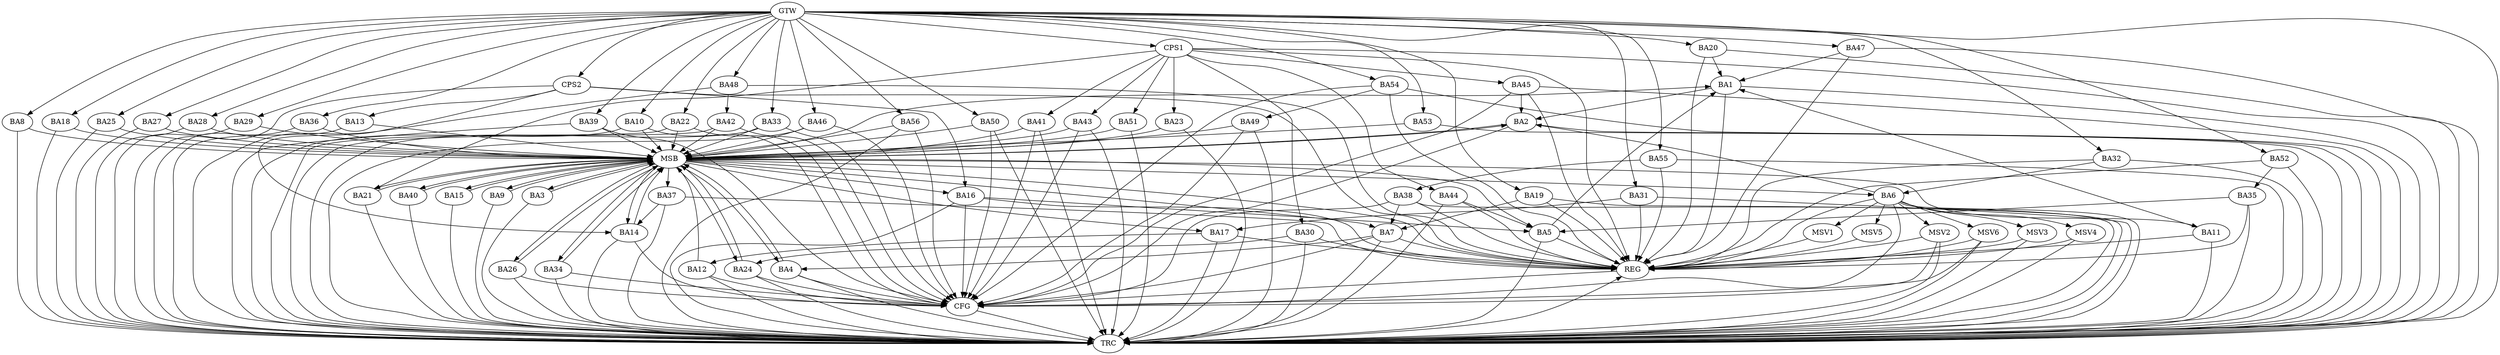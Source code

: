 strict digraph G {
  BA1 [ label="BA1" ];
  BA2 [ label="BA2" ];
  BA3 [ label="BA3" ];
  BA4 [ label="BA4" ];
  BA5 [ label="BA5" ];
  BA6 [ label="BA6" ];
  BA7 [ label="BA7" ];
  BA8 [ label="BA8" ];
  BA9 [ label="BA9" ];
  BA10 [ label="BA10" ];
  BA11 [ label="BA11" ];
  BA12 [ label="BA12" ];
  BA13 [ label="BA13" ];
  BA14 [ label="BA14" ];
  BA15 [ label="BA15" ];
  BA16 [ label="BA16" ];
  BA17 [ label="BA17" ];
  BA18 [ label="BA18" ];
  BA19 [ label="BA19" ];
  BA20 [ label="BA20" ];
  BA21 [ label="BA21" ];
  BA22 [ label="BA22" ];
  BA23 [ label="BA23" ];
  BA24 [ label="BA24" ];
  BA25 [ label="BA25" ];
  BA26 [ label="BA26" ];
  BA27 [ label="BA27" ];
  BA28 [ label="BA28" ];
  BA29 [ label="BA29" ];
  BA30 [ label="BA30" ];
  BA31 [ label="BA31" ];
  BA32 [ label="BA32" ];
  BA33 [ label="BA33" ];
  BA34 [ label="BA34" ];
  BA35 [ label="BA35" ];
  BA36 [ label="BA36" ];
  BA37 [ label="BA37" ];
  BA38 [ label="BA38" ];
  BA39 [ label="BA39" ];
  BA40 [ label="BA40" ];
  BA41 [ label="BA41" ];
  BA42 [ label="BA42" ];
  BA43 [ label="BA43" ];
  BA44 [ label="BA44" ];
  BA45 [ label="BA45" ];
  BA46 [ label="BA46" ];
  BA47 [ label="BA47" ];
  BA48 [ label="BA48" ];
  BA49 [ label="BA49" ];
  BA50 [ label="BA50" ];
  BA51 [ label="BA51" ];
  BA52 [ label="BA52" ];
  BA53 [ label="BA53" ];
  BA54 [ label="BA54" ];
  BA55 [ label="BA55" ];
  BA56 [ label="BA56" ];
  CPS1 [ label="CPS1" ];
  CPS2 [ label="CPS2" ];
  GTW [ label="GTW" ];
  REG [ label="REG" ];
  MSB [ label="MSB" ];
  CFG [ label="CFG" ];
  TRC [ label="TRC" ];
  MSV1 [ label="MSV1" ];
  MSV2 [ label="MSV2" ];
  MSV3 [ label="MSV3" ];
  MSV4 [ label="MSV4" ];
  MSV5 [ label="MSV5" ];
  MSV6 [ label="MSV6" ];
  BA1 -> BA2;
  BA5 -> BA1;
  BA6 -> BA2;
  BA7 -> BA4;
  BA11 -> BA1;
  BA16 -> BA5;
  BA17 -> BA12;
  BA19 -> BA7;
  BA20 -> BA1;
  BA30 -> BA24;
  BA31 -> BA17;
  BA32 -> BA6;
  BA35 -> BA5;
  BA37 -> BA14;
  BA38 -> BA7;
  BA44 -> BA5;
  BA45 -> BA2;
  BA47 -> BA1;
  BA48 -> BA42;
  BA52 -> BA35;
  BA54 -> BA49;
  BA55 -> BA38;
  CPS1 -> BA21;
  CPS1 -> BA23;
  CPS1 -> BA41;
  CPS1 -> BA30;
  CPS1 -> BA44;
  CPS1 -> BA45;
  CPS1 -> BA51;
  CPS1 -> BA43;
  CPS2 -> BA16;
  CPS2 -> BA14;
  CPS2 -> BA13;
  GTW -> BA8;
  GTW -> BA10;
  GTW -> BA18;
  GTW -> BA19;
  GTW -> BA20;
  GTW -> BA22;
  GTW -> BA25;
  GTW -> BA27;
  GTW -> BA28;
  GTW -> BA29;
  GTW -> BA31;
  GTW -> BA32;
  GTW -> BA33;
  GTW -> BA36;
  GTW -> BA39;
  GTW -> BA46;
  GTW -> BA47;
  GTW -> BA48;
  GTW -> BA50;
  GTW -> BA52;
  GTW -> BA53;
  GTW -> BA54;
  GTW -> BA55;
  GTW -> BA56;
  GTW -> CPS1;
  GTW -> CPS2;
  BA1 -> REG;
  BA5 -> REG;
  BA6 -> REG;
  BA7 -> REG;
  BA11 -> REG;
  BA16 -> REG;
  BA17 -> REG;
  BA19 -> REG;
  BA20 -> REG;
  BA30 -> REG;
  BA31 -> REG;
  BA32 -> REG;
  BA35 -> REG;
  BA37 -> REG;
  BA38 -> REG;
  BA44 -> REG;
  BA45 -> REG;
  BA47 -> REG;
  BA48 -> REG;
  BA52 -> REG;
  BA54 -> REG;
  BA55 -> REG;
  CPS1 -> REG;
  CPS2 -> REG;
  BA2 -> MSB;
  MSB -> BA1;
  MSB -> REG;
  BA3 -> MSB;
  MSB -> BA2;
  BA4 -> MSB;
  BA8 -> MSB;
  MSB -> BA4;
  BA9 -> MSB;
  BA10 -> MSB;
  MSB -> BA7;
  BA12 -> MSB;
  BA13 -> MSB;
  BA14 -> MSB;
  BA15 -> MSB;
  MSB -> BA14;
  BA18 -> MSB;
  MSB -> BA16;
  BA21 -> MSB;
  MSB -> BA15;
  BA22 -> MSB;
  BA23 -> MSB;
  MSB -> BA9;
  BA24 -> MSB;
  BA25 -> MSB;
  BA26 -> MSB;
  BA27 -> MSB;
  MSB -> BA11;
  BA28 -> MSB;
  MSB -> BA21;
  BA29 -> MSB;
  BA33 -> MSB;
  MSB -> BA5;
  BA34 -> MSB;
  MSB -> BA17;
  BA36 -> MSB;
  BA39 -> MSB;
  BA40 -> MSB;
  MSB -> BA6;
  BA41 -> MSB;
  MSB -> BA3;
  BA42 -> MSB;
  MSB -> BA40;
  BA43 -> MSB;
  MSB -> BA37;
  BA46 -> MSB;
  BA49 -> MSB;
  BA50 -> MSB;
  MSB -> BA34;
  BA51 -> MSB;
  BA53 -> MSB;
  MSB -> BA26;
  BA56 -> MSB;
  MSB -> BA24;
  BA6 -> CFG;
  BA38 -> CFG;
  BA54 -> CFG;
  BA24 -> CFG;
  BA50 -> CFG;
  BA39 -> CFG;
  BA33 -> CFG;
  BA34 -> CFG;
  BA4 -> CFG;
  BA45 -> CFG;
  BA22 -> CFG;
  BA46 -> CFG;
  BA41 -> CFG;
  BA14 -> CFG;
  BA26 -> CFG;
  BA56 -> CFG;
  BA7 -> CFG;
  BA2 -> CFG;
  BA42 -> CFG;
  BA16 -> CFG;
  BA10 -> CFG;
  BA43 -> CFG;
  BA12 -> CFG;
  BA49 -> CFG;
  REG -> CFG;
  BA1 -> TRC;
  BA2 -> TRC;
  BA3 -> TRC;
  BA4 -> TRC;
  BA5 -> TRC;
  BA6 -> TRC;
  BA7 -> TRC;
  BA8 -> TRC;
  BA9 -> TRC;
  BA10 -> TRC;
  BA11 -> TRC;
  BA12 -> TRC;
  BA13 -> TRC;
  BA14 -> TRC;
  BA15 -> TRC;
  BA16 -> TRC;
  BA17 -> TRC;
  BA18 -> TRC;
  BA19 -> TRC;
  BA20 -> TRC;
  BA21 -> TRC;
  BA22 -> TRC;
  BA23 -> TRC;
  BA24 -> TRC;
  BA25 -> TRC;
  BA26 -> TRC;
  BA27 -> TRC;
  BA28 -> TRC;
  BA29 -> TRC;
  BA30 -> TRC;
  BA31 -> TRC;
  BA32 -> TRC;
  BA33 -> TRC;
  BA34 -> TRC;
  BA35 -> TRC;
  BA36 -> TRC;
  BA37 -> TRC;
  BA38 -> TRC;
  BA39 -> TRC;
  BA40 -> TRC;
  BA41 -> TRC;
  BA42 -> TRC;
  BA43 -> TRC;
  BA44 -> TRC;
  BA45 -> TRC;
  BA46 -> TRC;
  BA47 -> TRC;
  BA48 -> TRC;
  BA49 -> TRC;
  BA50 -> TRC;
  BA51 -> TRC;
  BA52 -> TRC;
  BA53 -> TRC;
  BA54 -> TRC;
  BA55 -> TRC;
  BA56 -> TRC;
  CPS1 -> TRC;
  CPS2 -> TRC;
  GTW -> TRC;
  CFG -> TRC;
  TRC -> REG;
  BA6 -> MSV1;
  BA6 -> MSV2;
  BA6 -> MSV3;
  BA6 -> MSV4;
  BA6 -> MSV5;
  BA6 -> MSV6;
  MSV1 -> REG;
  MSV2 -> REG;
  MSV2 -> TRC;
  MSV2 -> CFG;
  MSV3 -> REG;
  MSV3 -> TRC;
  MSV4 -> REG;
  MSV4 -> TRC;
  MSV5 -> REG;
  MSV6 -> REG;
  MSV6 -> TRC;
  MSV6 -> CFG;
}
